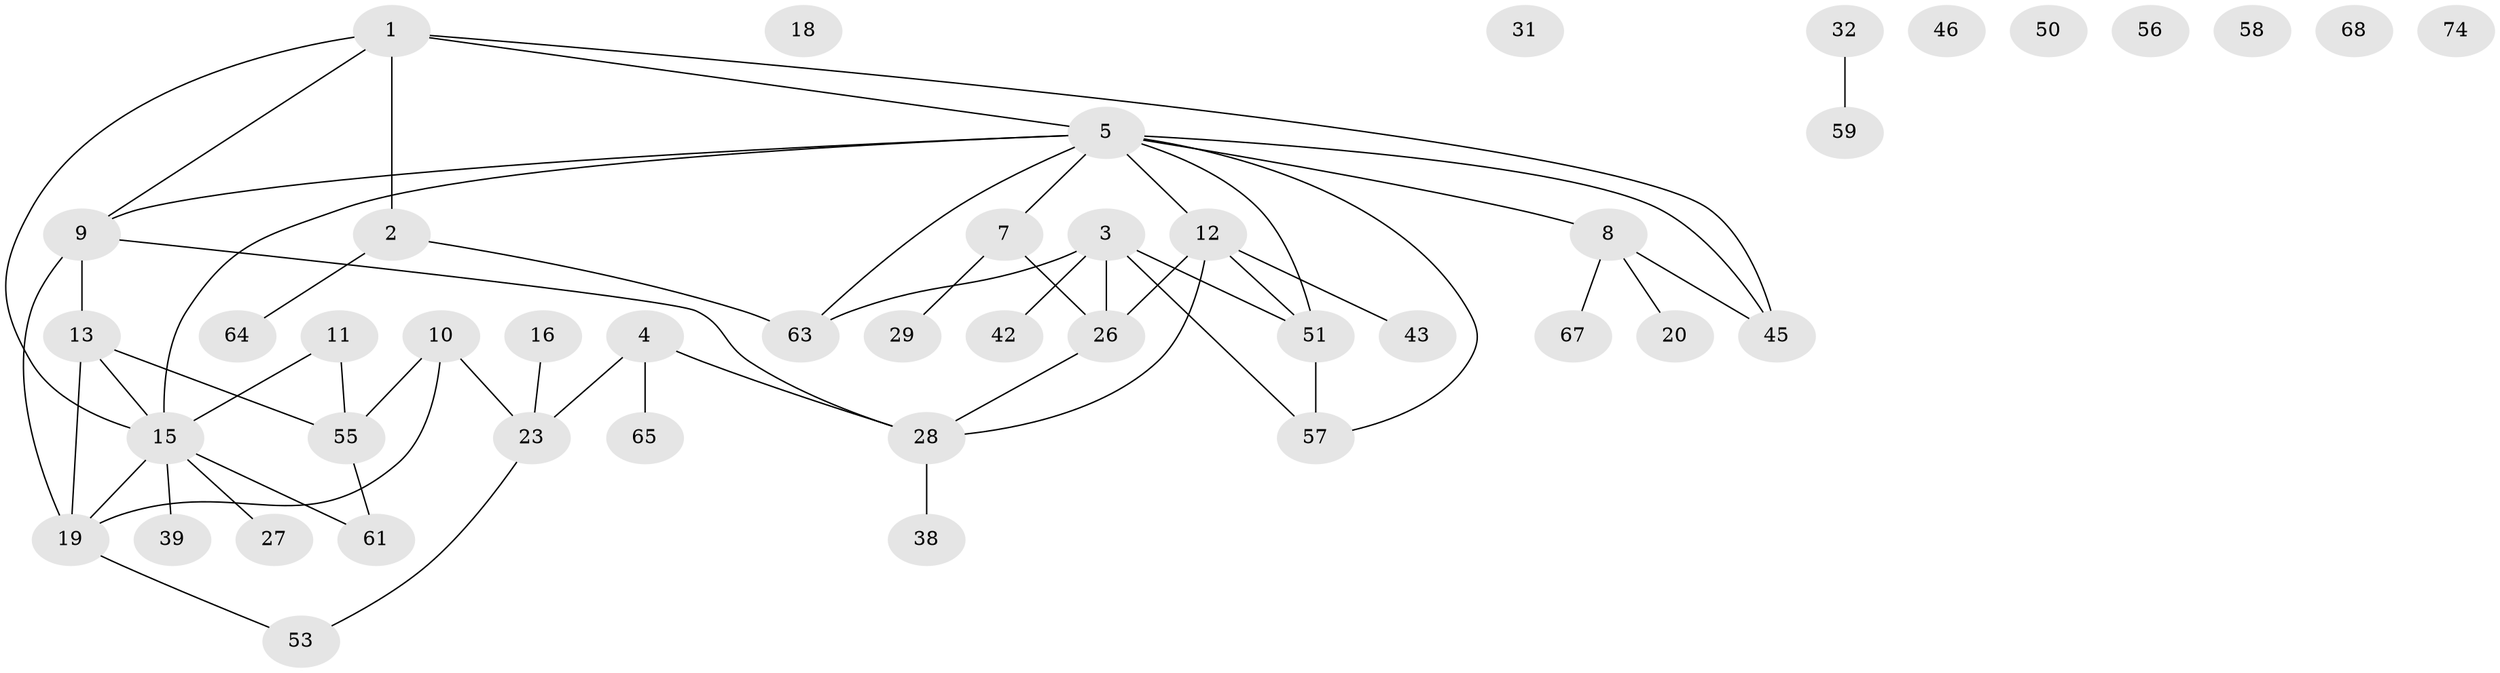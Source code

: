 // original degree distribution, {4: 0.14444444444444443, 3: 0.2222222222222222, 2: 0.18888888888888888, 5: 0.05555555555555555, 6: 0.011111111111111112, 1: 0.28888888888888886, 0: 0.07777777777777778, 7: 0.011111111111111112}
// Generated by graph-tools (version 1.1) at 2025/13/03/09/25 04:13:01]
// undirected, 45 vertices, 56 edges
graph export_dot {
graph [start="1"]
  node [color=gray90,style=filled];
  1 [super="+25"];
  2;
  3 [super="+6+21"];
  4;
  5 [super="+83+33"];
  7 [super="+22+30"];
  8 [super="+44+78"];
  9 [super="+14"];
  10;
  11 [super="+71+90"];
  12 [super="+17+40"];
  13 [super="+73+89"];
  15 [super="+37+82"];
  16;
  18;
  19 [super="+69+41"];
  20;
  23 [super="+24"];
  26 [super="+34"];
  27;
  28 [super="+47"];
  29;
  31 [super="+52"];
  32;
  38;
  39;
  42;
  43;
  45;
  46;
  50;
  51 [super="+62"];
  53;
  55;
  56;
  57;
  58;
  59;
  61 [super="+66"];
  63;
  64;
  65;
  67;
  68;
  74;
  1 -- 9;
  1 -- 15;
  1 -- 5;
  1 -- 2;
  1 -- 45;
  2 -- 63;
  2 -- 64;
  3 -- 51;
  3 -- 42;
  3 -- 57;
  3 -- 63;
  3 -- 26;
  4 -- 65;
  4 -- 23;
  4 -- 28;
  5 -- 15;
  5 -- 45;
  5 -- 12;
  5 -- 51;
  5 -- 57;
  5 -- 63;
  5 -- 8;
  5 -- 9;
  5 -- 7;
  7 -- 29;
  7 -- 26;
  8 -- 45;
  8 -- 67;
  8 -- 20;
  9 -- 13;
  9 -- 19;
  9 -- 28;
  10 -- 19 [weight=2];
  10 -- 55;
  10 -- 23;
  11 -- 55;
  11 -- 15;
  12 -- 43;
  12 -- 51;
  12 -- 28;
  12 -- 26;
  13 -- 55;
  13 -- 15;
  13 -- 19;
  15 -- 27;
  15 -- 39;
  15 -- 61;
  15 -- 19;
  16 -- 23;
  19 -- 53;
  23 -- 53;
  26 -- 28;
  28 -- 38;
  32 -- 59;
  51 -- 57;
  55 -- 61;
}

